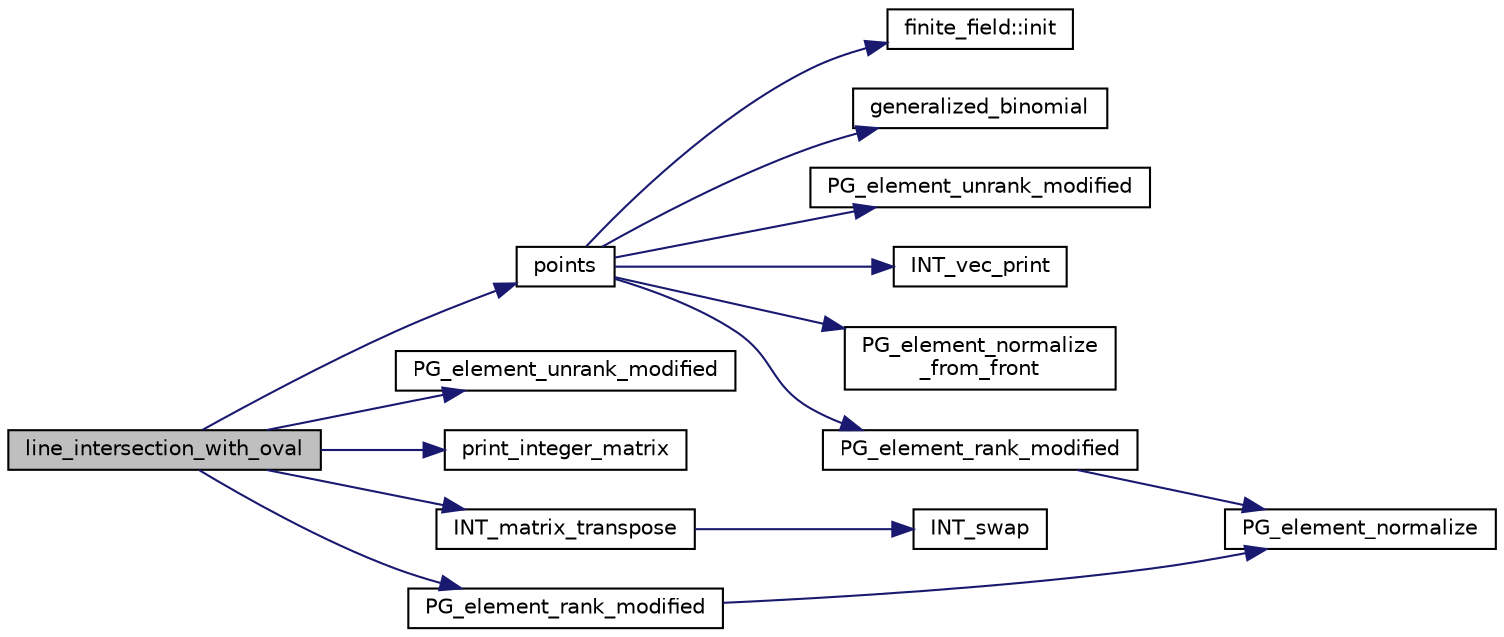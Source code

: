 digraph "line_intersection_with_oval"
{
  edge [fontname="Helvetica",fontsize="10",labelfontname="Helvetica",labelfontsize="10"];
  node [fontname="Helvetica",fontsize="10",shape=record];
  rankdir="LR";
  Node6106 [label="line_intersection_with_oval",height=0.2,width=0.4,color="black", fillcolor="grey75", style="filled", fontcolor="black"];
  Node6106 -> Node6107 [color="midnightblue",fontsize="10",style="solid",fontname="Helvetica"];
  Node6107 [label="points",height=0.2,width=0.4,color="black", fillcolor="white", style="filled",URL="$d7/d83/points_8_c.html#a8a498513b4415e1a4628a70fb6b26817"];
  Node6107 -> Node6108 [color="midnightblue",fontsize="10",style="solid",fontname="Helvetica"];
  Node6108 [label="finite_field::init",height=0.2,width=0.4,color="black", fillcolor="white", style="filled",URL="$df/d5a/classfinite__field.html#a13e75e8165b27464935b50368ee8313c"];
  Node6107 -> Node6109 [color="midnightblue",fontsize="10",style="solid",fontname="Helvetica"];
  Node6109 [label="generalized_binomial",height=0.2,width=0.4,color="black", fillcolor="white", style="filled",URL="$d2/d7c/combinatorics_8_c.html#a24762dc22e45175d18ec1ec1d2556ae8"];
  Node6107 -> Node6110 [color="midnightblue",fontsize="10",style="solid",fontname="Helvetica"];
  Node6110 [label="PG_element_unrank_modified",height=0.2,width=0.4,color="black", fillcolor="white", style="filled",URL="$d4/d67/geometry_8h.html#a83ae9b605d496f6a90345303f6efae64"];
  Node6107 -> Node6111 [color="midnightblue",fontsize="10",style="solid",fontname="Helvetica"];
  Node6111 [label="INT_vec_print",height=0.2,width=0.4,color="black", fillcolor="white", style="filled",URL="$df/dbf/sajeeb_8_c.html#a79a5901af0b47dd0d694109543c027fe"];
  Node6107 -> Node6112 [color="midnightblue",fontsize="10",style="solid",fontname="Helvetica"];
  Node6112 [label="PG_element_normalize\l_from_front",height=0.2,width=0.4,color="black", fillcolor="white", style="filled",URL="$d4/d67/geometry_8h.html#af675caf5f9975573455c8d93cb56bf95"];
  Node6107 -> Node6113 [color="midnightblue",fontsize="10",style="solid",fontname="Helvetica"];
  Node6113 [label="PG_element_rank_modified",height=0.2,width=0.4,color="black", fillcolor="white", style="filled",URL="$d4/d67/geometry_8h.html#a9cd1a8bf5b88a038e33862f6c2c3dd36"];
  Node6113 -> Node6114 [color="midnightblue",fontsize="10",style="solid",fontname="Helvetica"];
  Node6114 [label="PG_element_normalize",height=0.2,width=0.4,color="black", fillcolor="white", style="filled",URL="$df/de4/projective_8_c.html#a5a4c3c1158bad6bab0d786c616bd0996"];
  Node6106 -> Node6115 [color="midnightblue",fontsize="10",style="solid",fontname="Helvetica"];
  Node6115 [label="PG_element_unrank_modified",height=0.2,width=0.4,color="black", fillcolor="white", style="filled",URL="$df/de4/projective_8_c.html#a83ae9b605d496f6a90345303f6efae64"];
  Node6106 -> Node6116 [color="midnightblue",fontsize="10",style="solid",fontname="Helvetica"];
  Node6116 [label="print_integer_matrix",height=0.2,width=0.4,color="black", fillcolor="white", style="filled",URL="$d5/db4/io__and__os_8h.html#ab4d187a9b89a64102b971201b789b653"];
  Node6106 -> Node6117 [color="midnightblue",fontsize="10",style="solid",fontname="Helvetica"];
  Node6117 [label="INT_matrix_transpose",height=0.2,width=0.4,color="black", fillcolor="white", style="filled",URL="$d5/db4/io__and__os_8h.html#a1ed4962965eb4509c5699955af7bc0f0"];
  Node6117 -> Node6118 [color="midnightblue",fontsize="10",style="solid",fontname="Helvetica"];
  Node6118 [label="INT_swap",height=0.2,width=0.4,color="black", fillcolor="white", style="filled",URL="$d4/d74/util_8_c.html#a2ffd557a40a6f134ebd1031a586d364d"];
  Node6106 -> Node6119 [color="midnightblue",fontsize="10",style="solid",fontname="Helvetica"];
  Node6119 [label="PG_element_rank_modified",height=0.2,width=0.4,color="black", fillcolor="white", style="filled",URL="$df/de4/projective_8_c.html#a9cd1a8bf5b88a038e33862f6c2c3dd36"];
  Node6119 -> Node6114 [color="midnightblue",fontsize="10",style="solid",fontname="Helvetica"];
}
